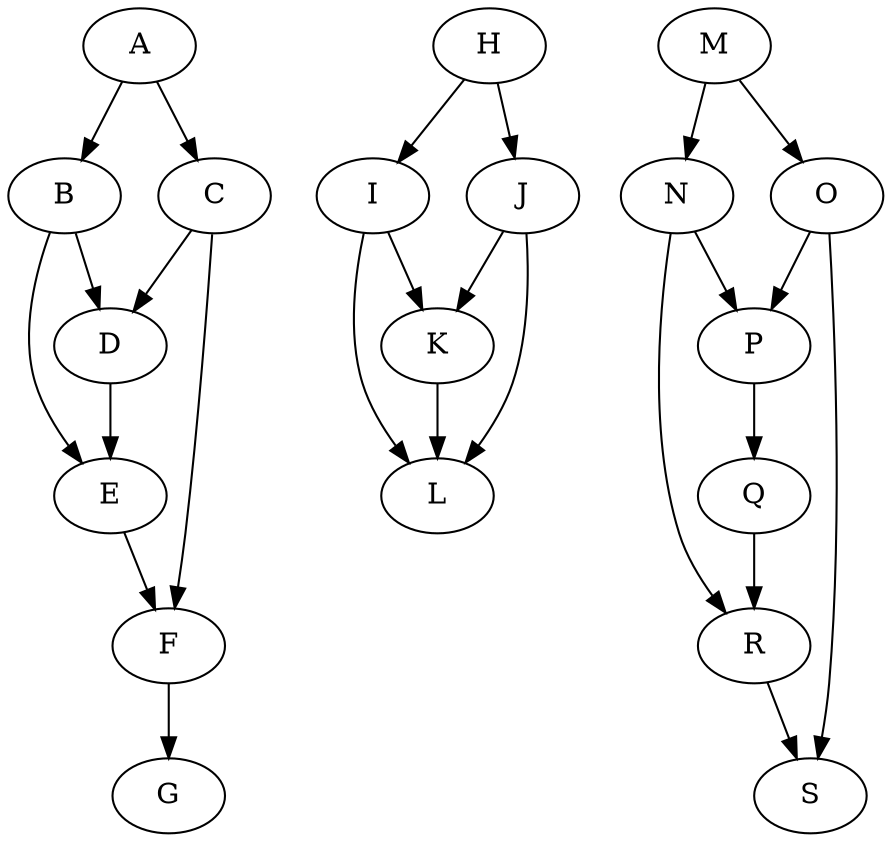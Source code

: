 digraph G {
    // Componente 1
    A -> B;
    A -> C;
    B -> D;
    C -> D;
    D -> E;
    E -> F;
    F -> G;

    // Componente 2
    H -> I;
    H -> J;
    I -> K;
    J -> K;
    K -> L;

    // Componente 3
    M -> N;
    M -> O;
    N -> P;
    O -> P;
    P -> Q;
    Q -> R;
    R -> S;

    // Arestas extras para criar múltiplas saídas/fanin
    B -> E;
    C -> F;
    I -> L;
    J -> L;
    N -> R;
    O -> S;
}
